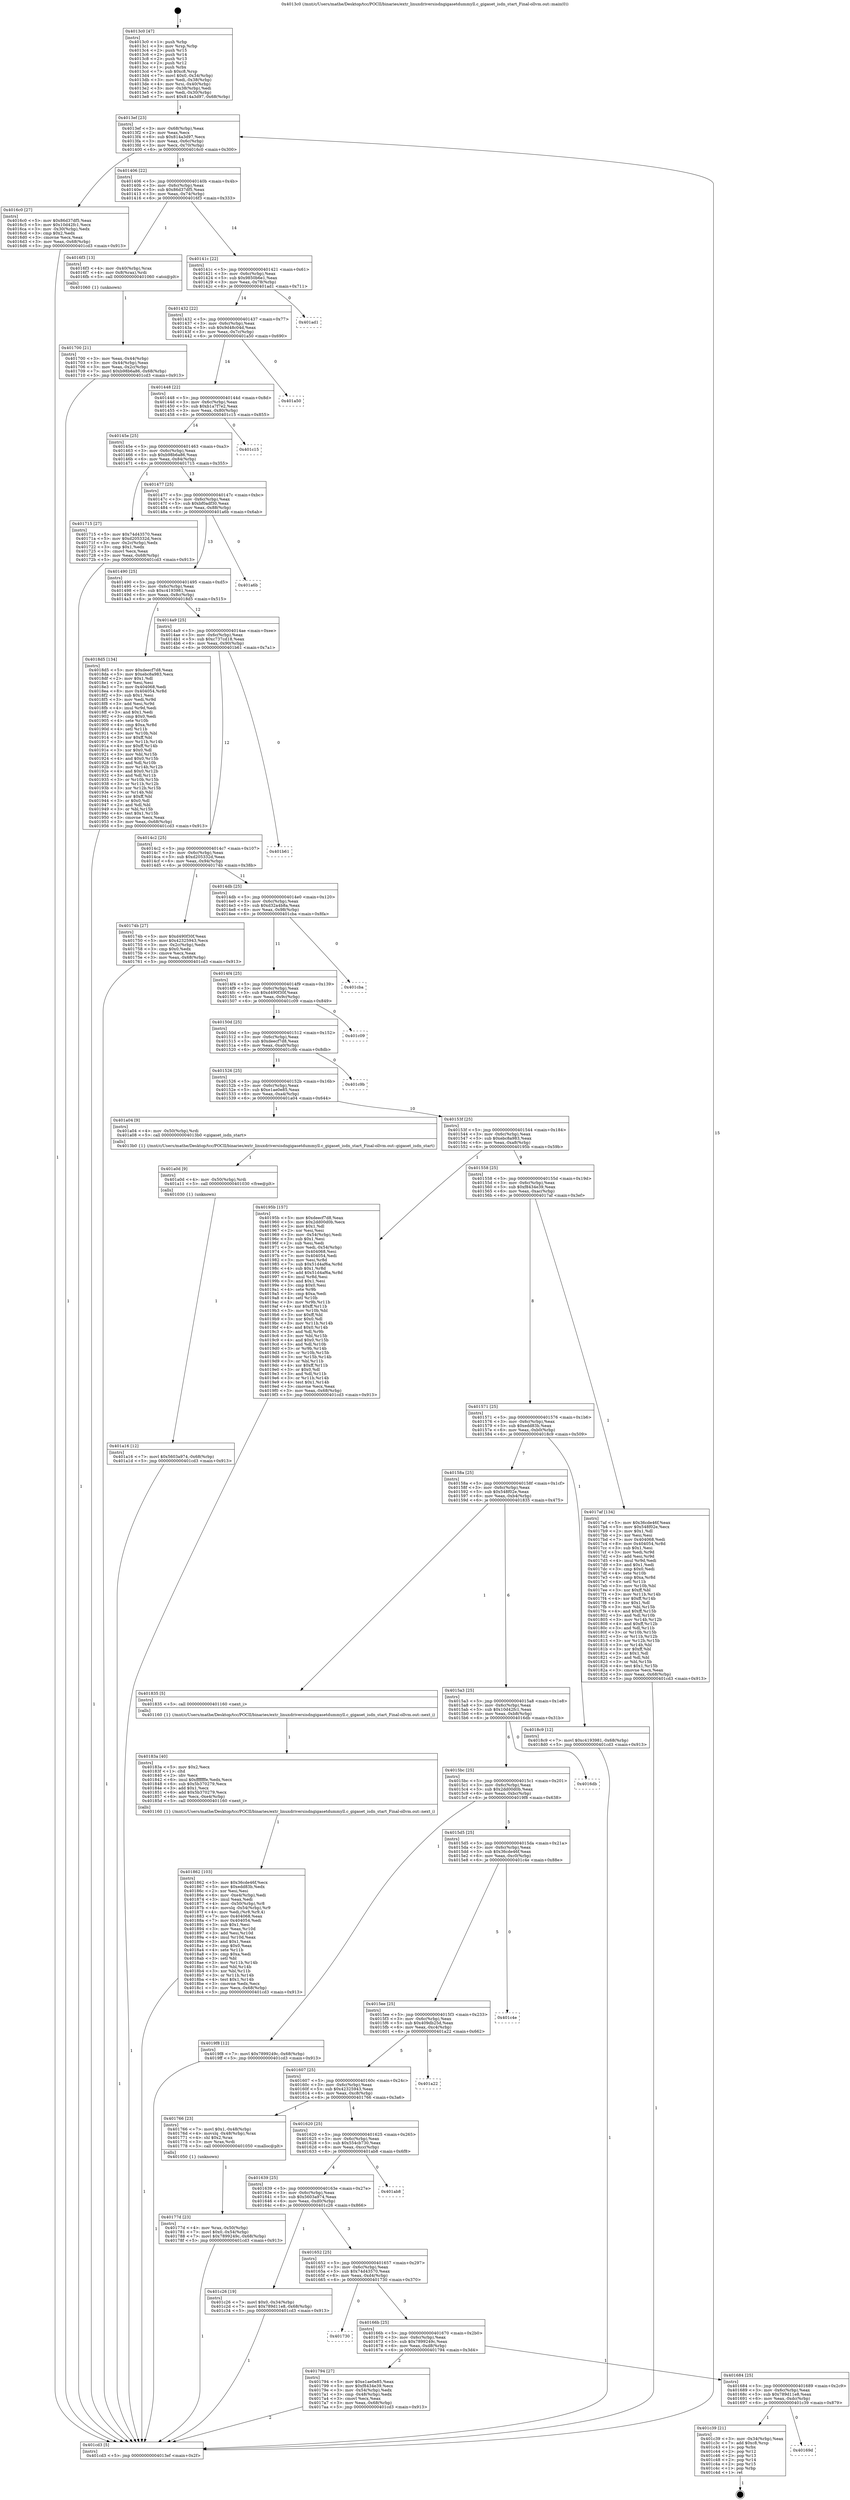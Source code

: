 digraph "0x4013c0" {
  label = "0x4013c0 (/mnt/c/Users/mathe/Desktop/tcc/POCII/binaries/extr_linuxdriversisdngigasetdummyll.c_gigaset_isdn_start_Final-ollvm.out::main(0))"
  labelloc = "t"
  node[shape=record]

  Entry [label="",width=0.3,height=0.3,shape=circle,fillcolor=black,style=filled]
  "0x4013ef" [label="{
     0x4013ef [23]\l
     | [instrs]\l
     &nbsp;&nbsp;0x4013ef \<+3\>: mov -0x68(%rbp),%eax\l
     &nbsp;&nbsp;0x4013f2 \<+2\>: mov %eax,%ecx\l
     &nbsp;&nbsp;0x4013f4 \<+6\>: sub $0x814a3d97,%ecx\l
     &nbsp;&nbsp;0x4013fa \<+3\>: mov %eax,-0x6c(%rbp)\l
     &nbsp;&nbsp;0x4013fd \<+3\>: mov %ecx,-0x70(%rbp)\l
     &nbsp;&nbsp;0x401400 \<+6\>: je 00000000004016c0 \<main+0x300\>\l
  }"]
  "0x4016c0" [label="{
     0x4016c0 [27]\l
     | [instrs]\l
     &nbsp;&nbsp;0x4016c0 \<+5\>: mov $0x86d37df5,%eax\l
     &nbsp;&nbsp;0x4016c5 \<+5\>: mov $0x10d42fc1,%ecx\l
     &nbsp;&nbsp;0x4016ca \<+3\>: mov -0x30(%rbp),%edx\l
     &nbsp;&nbsp;0x4016cd \<+3\>: cmp $0x2,%edx\l
     &nbsp;&nbsp;0x4016d0 \<+3\>: cmovne %ecx,%eax\l
     &nbsp;&nbsp;0x4016d3 \<+3\>: mov %eax,-0x68(%rbp)\l
     &nbsp;&nbsp;0x4016d6 \<+5\>: jmp 0000000000401cd3 \<main+0x913\>\l
  }"]
  "0x401406" [label="{
     0x401406 [22]\l
     | [instrs]\l
     &nbsp;&nbsp;0x401406 \<+5\>: jmp 000000000040140b \<main+0x4b\>\l
     &nbsp;&nbsp;0x40140b \<+3\>: mov -0x6c(%rbp),%eax\l
     &nbsp;&nbsp;0x40140e \<+5\>: sub $0x86d37df5,%eax\l
     &nbsp;&nbsp;0x401413 \<+3\>: mov %eax,-0x74(%rbp)\l
     &nbsp;&nbsp;0x401416 \<+6\>: je 00000000004016f3 \<main+0x333\>\l
  }"]
  "0x401cd3" [label="{
     0x401cd3 [5]\l
     | [instrs]\l
     &nbsp;&nbsp;0x401cd3 \<+5\>: jmp 00000000004013ef \<main+0x2f\>\l
  }"]
  "0x4013c0" [label="{
     0x4013c0 [47]\l
     | [instrs]\l
     &nbsp;&nbsp;0x4013c0 \<+1\>: push %rbp\l
     &nbsp;&nbsp;0x4013c1 \<+3\>: mov %rsp,%rbp\l
     &nbsp;&nbsp;0x4013c4 \<+2\>: push %r15\l
     &nbsp;&nbsp;0x4013c6 \<+2\>: push %r14\l
     &nbsp;&nbsp;0x4013c8 \<+2\>: push %r13\l
     &nbsp;&nbsp;0x4013ca \<+2\>: push %r12\l
     &nbsp;&nbsp;0x4013cc \<+1\>: push %rbx\l
     &nbsp;&nbsp;0x4013cd \<+7\>: sub $0xc8,%rsp\l
     &nbsp;&nbsp;0x4013d4 \<+7\>: movl $0x0,-0x34(%rbp)\l
     &nbsp;&nbsp;0x4013db \<+3\>: mov %edi,-0x38(%rbp)\l
     &nbsp;&nbsp;0x4013de \<+4\>: mov %rsi,-0x40(%rbp)\l
     &nbsp;&nbsp;0x4013e2 \<+3\>: mov -0x38(%rbp),%edi\l
     &nbsp;&nbsp;0x4013e5 \<+3\>: mov %edi,-0x30(%rbp)\l
     &nbsp;&nbsp;0x4013e8 \<+7\>: movl $0x814a3d97,-0x68(%rbp)\l
  }"]
  Exit [label="",width=0.3,height=0.3,shape=circle,fillcolor=black,style=filled,peripheries=2]
  "0x4016f3" [label="{
     0x4016f3 [13]\l
     | [instrs]\l
     &nbsp;&nbsp;0x4016f3 \<+4\>: mov -0x40(%rbp),%rax\l
     &nbsp;&nbsp;0x4016f7 \<+4\>: mov 0x8(%rax),%rdi\l
     &nbsp;&nbsp;0x4016fb \<+5\>: call 0000000000401060 \<atoi@plt\>\l
     | [calls]\l
     &nbsp;&nbsp;0x401060 \{1\} (unknown)\l
  }"]
  "0x40141c" [label="{
     0x40141c [22]\l
     | [instrs]\l
     &nbsp;&nbsp;0x40141c \<+5\>: jmp 0000000000401421 \<main+0x61\>\l
     &nbsp;&nbsp;0x401421 \<+3\>: mov -0x6c(%rbp),%eax\l
     &nbsp;&nbsp;0x401424 \<+5\>: sub $0x9850b6e1,%eax\l
     &nbsp;&nbsp;0x401429 \<+3\>: mov %eax,-0x78(%rbp)\l
     &nbsp;&nbsp;0x40142c \<+6\>: je 0000000000401ad1 \<main+0x711\>\l
  }"]
  "0x401700" [label="{
     0x401700 [21]\l
     | [instrs]\l
     &nbsp;&nbsp;0x401700 \<+3\>: mov %eax,-0x44(%rbp)\l
     &nbsp;&nbsp;0x401703 \<+3\>: mov -0x44(%rbp),%eax\l
     &nbsp;&nbsp;0x401706 \<+3\>: mov %eax,-0x2c(%rbp)\l
     &nbsp;&nbsp;0x401709 \<+7\>: movl $0xb98b6a86,-0x68(%rbp)\l
     &nbsp;&nbsp;0x401710 \<+5\>: jmp 0000000000401cd3 \<main+0x913\>\l
  }"]
  "0x40169d" [label="{
     0x40169d\l
  }", style=dashed]
  "0x401ad1" [label="{
     0x401ad1\l
  }", style=dashed]
  "0x401432" [label="{
     0x401432 [22]\l
     | [instrs]\l
     &nbsp;&nbsp;0x401432 \<+5\>: jmp 0000000000401437 \<main+0x77\>\l
     &nbsp;&nbsp;0x401437 \<+3\>: mov -0x6c(%rbp),%eax\l
     &nbsp;&nbsp;0x40143a \<+5\>: sub $0x9d48c04d,%eax\l
     &nbsp;&nbsp;0x40143f \<+3\>: mov %eax,-0x7c(%rbp)\l
     &nbsp;&nbsp;0x401442 \<+6\>: je 0000000000401a50 \<main+0x690\>\l
  }"]
  "0x401c39" [label="{
     0x401c39 [21]\l
     | [instrs]\l
     &nbsp;&nbsp;0x401c39 \<+3\>: mov -0x34(%rbp),%eax\l
     &nbsp;&nbsp;0x401c3c \<+7\>: add $0xc8,%rsp\l
     &nbsp;&nbsp;0x401c43 \<+1\>: pop %rbx\l
     &nbsp;&nbsp;0x401c44 \<+2\>: pop %r12\l
     &nbsp;&nbsp;0x401c46 \<+2\>: pop %r13\l
     &nbsp;&nbsp;0x401c48 \<+2\>: pop %r14\l
     &nbsp;&nbsp;0x401c4a \<+2\>: pop %r15\l
     &nbsp;&nbsp;0x401c4c \<+1\>: pop %rbp\l
     &nbsp;&nbsp;0x401c4d \<+1\>: ret\l
  }"]
  "0x401a50" [label="{
     0x401a50\l
  }", style=dashed]
  "0x401448" [label="{
     0x401448 [22]\l
     | [instrs]\l
     &nbsp;&nbsp;0x401448 \<+5\>: jmp 000000000040144d \<main+0x8d\>\l
     &nbsp;&nbsp;0x40144d \<+3\>: mov -0x6c(%rbp),%eax\l
     &nbsp;&nbsp;0x401450 \<+5\>: sub $0xb1a7f7e2,%eax\l
     &nbsp;&nbsp;0x401455 \<+3\>: mov %eax,-0x80(%rbp)\l
     &nbsp;&nbsp;0x401458 \<+6\>: je 0000000000401c15 \<main+0x855\>\l
  }"]
  "0x401a16" [label="{
     0x401a16 [12]\l
     | [instrs]\l
     &nbsp;&nbsp;0x401a16 \<+7\>: movl $0x5603a974,-0x68(%rbp)\l
     &nbsp;&nbsp;0x401a1d \<+5\>: jmp 0000000000401cd3 \<main+0x913\>\l
  }"]
  "0x401c15" [label="{
     0x401c15\l
  }", style=dashed]
  "0x40145e" [label="{
     0x40145e [25]\l
     | [instrs]\l
     &nbsp;&nbsp;0x40145e \<+5\>: jmp 0000000000401463 \<main+0xa3\>\l
     &nbsp;&nbsp;0x401463 \<+3\>: mov -0x6c(%rbp),%eax\l
     &nbsp;&nbsp;0x401466 \<+5\>: sub $0xb98b6a86,%eax\l
     &nbsp;&nbsp;0x40146b \<+6\>: mov %eax,-0x84(%rbp)\l
     &nbsp;&nbsp;0x401471 \<+6\>: je 0000000000401715 \<main+0x355\>\l
  }"]
  "0x401a0d" [label="{
     0x401a0d [9]\l
     | [instrs]\l
     &nbsp;&nbsp;0x401a0d \<+4\>: mov -0x50(%rbp),%rdi\l
     &nbsp;&nbsp;0x401a11 \<+5\>: call 0000000000401030 \<free@plt\>\l
     | [calls]\l
     &nbsp;&nbsp;0x401030 \{1\} (unknown)\l
  }"]
  "0x401715" [label="{
     0x401715 [27]\l
     | [instrs]\l
     &nbsp;&nbsp;0x401715 \<+5\>: mov $0x74d43570,%eax\l
     &nbsp;&nbsp;0x40171a \<+5\>: mov $0xd205332d,%ecx\l
     &nbsp;&nbsp;0x40171f \<+3\>: mov -0x2c(%rbp),%edx\l
     &nbsp;&nbsp;0x401722 \<+3\>: cmp $0x1,%edx\l
     &nbsp;&nbsp;0x401725 \<+3\>: cmovl %ecx,%eax\l
     &nbsp;&nbsp;0x401728 \<+3\>: mov %eax,-0x68(%rbp)\l
     &nbsp;&nbsp;0x40172b \<+5\>: jmp 0000000000401cd3 \<main+0x913\>\l
  }"]
  "0x401477" [label="{
     0x401477 [25]\l
     | [instrs]\l
     &nbsp;&nbsp;0x401477 \<+5\>: jmp 000000000040147c \<main+0xbc\>\l
     &nbsp;&nbsp;0x40147c \<+3\>: mov -0x6c(%rbp),%eax\l
     &nbsp;&nbsp;0x40147f \<+5\>: sub $0xbf0adf30,%eax\l
     &nbsp;&nbsp;0x401484 \<+6\>: mov %eax,-0x88(%rbp)\l
     &nbsp;&nbsp;0x40148a \<+6\>: je 0000000000401a6b \<main+0x6ab\>\l
  }"]
  "0x401862" [label="{
     0x401862 [103]\l
     | [instrs]\l
     &nbsp;&nbsp;0x401862 \<+5\>: mov $0x36cde46f,%ecx\l
     &nbsp;&nbsp;0x401867 \<+5\>: mov $0xedd83b,%edx\l
     &nbsp;&nbsp;0x40186c \<+2\>: xor %esi,%esi\l
     &nbsp;&nbsp;0x40186e \<+6\>: mov -0xe4(%rbp),%edi\l
     &nbsp;&nbsp;0x401874 \<+3\>: imul %eax,%edi\l
     &nbsp;&nbsp;0x401877 \<+4\>: mov -0x50(%rbp),%r8\l
     &nbsp;&nbsp;0x40187b \<+4\>: movslq -0x54(%rbp),%r9\l
     &nbsp;&nbsp;0x40187f \<+4\>: mov %edi,(%r8,%r9,4)\l
     &nbsp;&nbsp;0x401883 \<+7\>: mov 0x404068,%eax\l
     &nbsp;&nbsp;0x40188a \<+7\>: mov 0x404054,%edi\l
     &nbsp;&nbsp;0x401891 \<+3\>: sub $0x1,%esi\l
     &nbsp;&nbsp;0x401894 \<+3\>: mov %eax,%r10d\l
     &nbsp;&nbsp;0x401897 \<+3\>: add %esi,%r10d\l
     &nbsp;&nbsp;0x40189a \<+4\>: imul %r10d,%eax\l
     &nbsp;&nbsp;0x40189e \<+3\>: and $0x1,%eax\l
     &nbsp;&nbsp;0x4018a1 \<+3\>: cmp $0x0,%eax\l
     &nbsp;&nbsp;0x4018a4 \<+4\>: sete %r11b\l
     &nbsp;&nbsp;0x4018a8 \<+3\>: cmp $0xa,%edi\l
     &nbsp;&nbsp;0x4018ab \<+3\>: setl %bl\l
     &nbsp;&nbsp;0x4018ae \<+3\>: mov %r11b,%r14b\l
     &nbsp;&nbsp;0x4018b1 \<+3\>: and %bl,%r14b\l
     &nbsp;&nbsp;0x4018b4 \<+3\>: xor %bl,%r11b\l
     &nbsp;&nbsp;0x4018b7 \<+3\>: or %r11b,%r14b\l
     &nbsp;&nbsp;0x4018ba \<+4\>: test $0x1,%r14b\l
     &nbsp;&nbsp;0x4018be \<+3\>: cmovne %edx,%ecx\l
     &nbsp;&nbsp;0x4018c1 \<+3\>: mov %ecx,-0x68(%rbp)\l
     &nbsp;&nbsp;0x4018c4 \<+5\>: jmp 0000000000401cd3 \<main+0x913\>\l
  }"]
  "0x401a6b" [label="{
     0x401a6b\l
  }", style=dashed]
  "0x401490" [label="{
     0x401490 [25]\l
     | [instrs]\l
     &nbsp;&nbsp;0x401490 \<+5\>: jmp 0000000000401495 \<main+0xd5\>\l
     &nbsp;&nbsp;0x401495 \<+3\>: mov -0x6c(%rbp),%eax\l
     &nbsp;&nbsp;0x401498 \<+5\>: sub $0xc4193981,%eax\l
     &nbsp;&nbsp;0x40149d \<+6\>: mov %eax,-0x8c(%rbp)\l
     &nbsp;&nbsp;0x4014a3 \<+6\>: je 00000000004018d5 \<main+0x515\>\l
  }"]
  "0x40183a" [label="{
     0x40183a [40]\l
     | [instrs]\l
     &nbsp;&nbsp;0x40183a \<+5\>: mov $0x2,%ecx\l
     &nbsp;&nbsp;0x40183f \<+1\>: cltd\l
     &nbsp;&nbsp;0x401840 \<+2\>: idiv %ecx\l
     &nbsp;&nbsp;0x401842 \<+6\>: imul $0xfffffffe,%edx,%ecx\l
     &nbsp;&nbsp;0x401848 \<+6\>: sub $0x5b370279,%ecx\l
     &nbsp;&nbsp;0x40184e \<+3\>: add $0x1,%ecx\l
     &nbsp;&nbsp;0x401851 \<+6\>: add $0x5b370279,%ecx\l
     &nbsp;&nbsp;0x401857 \<+6\>: mov %ecx,-0xe4(%rbp)\l
     &nbsp;&nbsp;0x40185d \<+5\>: call 0000000000401160 \<next_i\>\l
     | [calls]\l
     &nbsp;&nbsp;0x401160 \{1\} (/mnt/c/Users/mathe/Desktop/tcc/POCII/binaries/extr_linuxdriversisdngigasetdummyll.c_gigaset_isdn_start_Final-ollvm.out::next_i)\l
  }"]
  "0x4018d5" [label="{
     0x4018d5 [134]\l
     | [instrs]\l
     &nbsp;&nbsp;0x4018d5 \<+5\>: mov $0xdeecf7d8,%eax\l
     &nbsp;&nbsp;0x4018da \<+5\>: mov $0xebc8a983,%ecx\l
     &nbsp;&nbsp;0x4018df \<+2\>: mov $0x1,%dl\l
     &nbsp;&nbsp;0x4018e1 \<+2\>: xor %esi,%esi\l
     &nbsp;&nbsp;0x4018e3 \<+7\>: mov 0x404068,%edi\l
     &nbsp;&nbsp;0x4018ea \<+8\>: mov 0x404054,%r8d\l
     &nbsp;&nbsp;0x4018f2 \<+3\>: sub $0x1,%esi\l
     &nbsp;&nbsp;0x4018f5 \<+3\>: mov %edi,%r9d\l
     &nbsp;&nbsp;0x4018f8 \<+3\>: add %esi,%r9d\l
     &nbsp;&nbsp;0x4018fb \<+4\>: imul %r9d,%edi\l
     &nbsp;&nbsp;0x4018ff \<+3\>: and $0x1,%edi\l
     &nbsp;&nbsp;0x401902 \<+3\>: cmp $0x0,%edi\l
     &nbsp;&nbsp;0x401905 \<+4\>: sete %r10b\l
     &nbsp;&nbsp;0x401909 \<+4\>: cmp $0xa,%r8d\l
     &nbsp;&nbsp;0x40190d \<+4\>: setl %r11b\l
     &nbsp;&nbsp;0x401911 \<+3\>: mov %r10b,%bl\l
     &nbsp;&nbsp;0x401914 \<+3\>: xor $0xff,%bl\l
     &nbsp;&nbsp;0x401917 \<+3\>: mov %r11b,%r14b\l
     &nbsp;&nbsp;0x40191a \<+4\>: xor $0xff,%r14b\l
     &nbsp;&nbsp;0x40191e \<+3\>: xor $0x0,%dl\l
     &nbsp;&nbsp;0x401921 \<+3\>: mov %bl,%r15b\l
     &nbsp;&nbsp;0x401924 \<+4\>: and $0x0,%r15b\l
     &nbsp;&nbsp;0x401928 \<+3\>: and %dl,%r10b\l
     &nbsp;&nbsp;0x40192b \<+3\>: mov %r14b,%r12b\l
     &nbsp;&nbsp;0x40192e \<+4\>: and $0x0,%r12b\l
     &nbsp;&nbsp;0x401932 \<+3\>: and %dl,%r11b\l
     &nbsp;&nbsp;0x401935 \<+3\>: or %r10b,%r15b\l
     &nbsp;&nbsp;0x401938 \<+3\>: or %r11b,%r12b\l
     &nbsp;&nbsp;0x40193b \<+3\>: xor %r12b,%r15b\l
     &nbsp;&nbsp;0x40193e \<+3\>: or %r14b,%bl\l
     &nbsp;&nbsp;0x401941 \<+3\>: xor $0xff,%bl\l
     &nbsp;&nbsp;0x401944 \<+3\>: or $0x0,%dl\l
     &nbsp;&nbsp;0x401947 \<+2\>: and %dl,%bl\l
     &nbsp;&nbsp;0x401949 \<+3\>: or %bl,%r15b\l
     &nbsp;&nbsp;0x40194c \<+4\>: test $0x1,%r15b\l
     &nbsp;&nbsp;0x401950 \<+3\>: cmovne %ecx,%eax\l
     &nbsp;&nbsp;0x401953 \<+3\>: mov %eax,-0x68(%rbp)\l
     &nbsp;&nbsp;0x401956 \<+5\>: jmp 0000000000401cd3 \<main+0x913\>\l
  }"]
  "0x4014a9" [label="{
     0x4014a9 [25]\l
     | [instrs]\l
     &nbsp;&nbsp;0x4014a9 \<+5\>: jmp 00000000004014ae \<main+0xee\>\l
     &nbsp;&nbsp;0x4014ae \<+3\>: mov -0x6c(%rbp),%eax\l
     &nbsp;&nbsp;0x4014b1 \<+5\>: sub $0xc737cd18,%eax\l
     &nbsp;&nbsp;0x4014b6 \<+6\>: mov %eax,-0x90(%rbp)\l
     &nbsp;&nbsp;0x4014bc \<+6\>: je 0000000000401b61 \<main+0x7a1\>\l
  }"]
  "0x401684" [label="{
     0x401684 [25]\l
     | [instrs]\l
     &nbsp;&nbsp;0x401684 \<+5\>: jmp 0000000000401689 \<main+0x2c9\>\l
     &nbsp;&nbsp;0x401689 \<+3\>: mov -0x6c(%rbp),%eax\l
     &nbsp;&nbsp;0x40168c \<+5\>: sub $0x789d11e8,%eax\l
     &nbsp;&nbsp;0x401691 \<+6\>: mov %eax,-0xdc(%rbp)\l
     &nbsp;&nbsp;0x401697 \<+6\>: je 0000000000401c39 \<main+0x879\>\l
  }"]
  "0x401b61" [label="{
     0x401b61\l
  }", style=dashed]
  "0x4014c2" [label="{
     0x4014c2 [25]\l
     | [instrs]\l
     &nbsp;&nbsp;0x4014c2 \<+5\>: jmp 00000000004014c7 \<main+0x107\>\l
     &nbsp;&nbsp;0x4014c7 \<+3\>: mov -0x6c(%rbp),%eax\l
     &nbsp;&nbsp;0x4014ca \<+5\>: sub $0xd205332d,%eax\l
     &nbsp;&nbsp;0x4014cf \<+6\>: mov %eax,-0x94(%rbp)\l
     &nbsp;&nbsp;0x4014d5 \<+6\>: je 000000000040174b \<main+0x38b\>\l
  }"]
  "0x401794" [label="{
     0x401794 [27]\l
     | [instrs]\l
     &nbsp;&nbsp;0x401794 \<+5\>: mov $0xe1ae0e85,%eax\l
     &nbsp;&nbsp;0x401799 \<+5\>: mov $0xf8434e39,%ecx\l
     &nbsp;&nbsp;0x40179e \<+3\>: mov -0x54(%rbp),%edx\l
     &nbsp;&nbsp;0x4017a1 \<+3\>: cmp -0x48(%rbp),%edx\l
     &nbsp;&nbsp;0x4017a4 \<+3\>: cmovl %ecx,%eax\l
     &nbsp;&nbsp;0x4017a7 \<+3\>: mov %eax,-0x68(%rbp)\l
     &nbsp;&nbsp;0x4017aa \<+5\>: jmp 0000000000401cd3 \<main+0x913\>\l
  }"]
  "0x40174b" [label="{
     0x40174b [27]\l
     | [instrs]\l
     &nbsp;&nbsp;0x40174b \<+5\>: mov $0xd490f30f,%eax\l
     &nbsp;&nbsp;0x401750 \<+5\>: mov $0x42325943,%ecx\l
     &nbsp;&nbsp;0x401755 \<+3\>: mov -0x2c(%rbp),%edx\l
     &nbsp;&nbsp;0x401758 \<+3\>: cmp $0x0,%edx\l
     &nbsp;&nbsp;0x40175b \<+3\>: cmove %ecx,%eax\l
     &nbsp;&nbsp;0x40175e \<+3\>: mov %eax,-0x68(%rbp)\l
     &nbsp;&nbsp;0x401761 \<+5\>: jmp 0000000000401cd3 \<main+0x913\>\l
  }"]
  "0x4014db" [label="{
     0x4014db [25]\l
     | [instrs]\l
     &nbsp;&nbsp;0x4014db \<+5\>: jmp 00000000004014e0 \<main+0x120\>\l
     &nbsp;&nbsp;0x4014e0 \<+3\>: mov -0x6c(%rbp),%eax\l
     &nbsp;&nbsp;0x4014e3 \<+5\>: sub $0xd32a4b8a,%eax\l
     &nbsp;&nbsp;0x4014e8 \<+6\>: mov %eax,-0x98(%rbp)\l
     &nbsp;&nbsp;0x4014ee \<+6\>: je 0000000000401cba \<main+0x8fa\>\l
  }"]
  "0x40166b" [label="{
     0x40166b [25]\l
     | [instrs]\l
     &nbsp;&nbsp;0x40166b \<+5\>: jmp 0000000000401670 \<main+0x2b0\>\l
     &nbsp;&nbsp;0x401670 \<+3\>: mov -0x6c(%rbp),%eax\l
     &nbsp;&nbsp;0x401673 \<+5\>: sub $0x7899249c,%eax\l
     &nbsp;&nbsp;0x401678 \<+6\>: mov %eax,-0xd8(%rbp)\l
     &nbsp;&nbsp;0x40167e \<+6\>: je 0000000000401794 \<main+0x3d4\>\l
  }"]
  "0x401cba" [label="{
     0x401cba\l
  }", style=dashed]
  "0x4014f4" [label="{
     0x4014f4 [25]\l
     | [instrs]\l
     &nbsp;&nbsp;0x4014f4 \<+5\>: jmp 00000000004014f9 \<main+0x139\>\l
     &nbsp;&nbsp;0x4014f9 \<+3\>: mov -0x6c(%rbp),%eax\l
     &nbsp;&nbsp;0x4014fc \<+5\>: sub $0xd490f30f,%eax\l
     &nbsp;&nbsp;0x401501 \<+6\>: mov %eax,-0x9c(%rbp)\l
     &nbsp;&nbsp;0x401507 \<+6\>: je 0000000000401c09 \<main+0x849\>\l
  }"]
  "0x401730" [label="{
     0x401730\l
  }", style=dashed]
  "0x401c09" [label="{
     0x401c09\l
  }", style=dashed]
  "0x40150d" [label="{
     0x40150d [25]\l
     | [instrs]\l
     &nbsp;&nbsp;0x40150d \<+5\>: jmp 0000000000401512 \<main+0x152\>\l
     &nbsp;&nbsp;0x401512 \<+3\>: mov -0x6c(%rbp),%eax\l
     &nbsp;&nbsp;0x401515 \<+5\>: sub $0xdeecf7d8,%eax\l
     &nbsp;&nbsp;0x40151a \<+6\>: mov %eax,-0xa0(%rbp)\l
     &nbsp;&nbsp;0x401520 \<+6\>: je 0000000000401c9b \<main+0x8db\>\l
  }"]
  "0x401652" [label="{
     0x401652 [25]\l
     | [instrs]\l
     &nbsp;&nbsp;0x401652 \<+5\>: jmp 0000000000401657 \<main+0x297\>\l
     &nbsp;&nbsp;0x401657 \<+3\>: mov -0x6c(%rbp),%eax\l
     &nbsp;&nbsp;0x40165a \<+5\>: sub $0x74d43570,%eax\l
     &nbsp;&nbsp;0x40165f \<+6\>: mov %eax,-0xd4(%rbp)\l
     &nbsp;&nbsp;0x401665 \<+6\>: je 0000000000401730 \<main+0x370\>\l
  }"]
  "0x401c9b" [label="{
     0x401c9b\l
  }", style=dashed]
  "0x401526" [label="{
     0x401526 [25]\l
     | [instrs]\l
     &nbsp;&nbsp;0x401526 \<+5\>: jmp 000000000040152b \<main+0x16b\>\l
     &nbsp;&nbsp;0x40152b \<+3\>: mov -0x6c(%rbp),%eax\l
     &nbsp;&nbsp;0x40152e \<+5\>: sub $0xe1ae0e85,%eax\l
     &nbsp;&nbsp;0x401533 \<+6\>: mov %eax,-0xa4(%rbp)\l
     &nbsp;&nbsp;0x401539 \<+6\>: je 0000000000401a04 \<main+0x644\>\l
  }"]
  "0x401c26" [label="{
     0x401c26 [19]\l
     | [instrs]\l
     &nbsp;&nbsp;0x401c26 \<+7\>: movl $0x0,-0x34(%rbp)\l
     &nbsp;&nbsp;0x401c2d \<+7\>: movl $0x789d11e8,-0x68(%rbp)\l
     &nbsp;&nbsp;0x401c34 \<+5\>: jmp 0000000000401cd3 \<main+0x913\>\l
  }"]
  "0x401a04" [label="{
     0x401a04 [9]\l
     | [instrs]\l
     &nbsp;&nbsp;0x401a04 \<+4\>: mov -0x50(%rbp),%rdi\l
     &nbsp;&nbsp;0x401a08 \<+5\>: call 00000000004013b0 \<gigaset_isdn_start\>\l
     | [calls]\l
     &nbsp;&nbsp;0x4013b0 \{1\} (/mnt/c/Users/mathe/Desktop/tcc/POCII/binaries/extr_linuxdriversisdngigasetdummyll.c_gigaset_isdn_start_Final-ollvm.out::gigaset_isdn_start)\l
  }"]
  "0x40153f" [label="{
     0x40153f [25]\l
     | [instrs]\l
     &nbsp;&nbsp;0x40153f \<+5\>: jmp 0000000000401544 \<main+0x184\>\l
     &nbsp;&nbsp;0x401544 \<+3\>: mov -0x6c(%rbp),%eax\l
     &nbsp;&nbsp;0x401547 \<+5\>: sub $0xebc8a983,%eax\l
     &nbsp;&nbsp;0x40154c \<+6\>: mov %eax,-0xa8(%rbp)\l
     &nbsp;&nbsp;0x401552 \<+6\>: je 000000000040195b \<main+0x59b\>\l
  }"]
  "0x401639" [label="{
     0x401639 [25]\l
     | [instrs]\l
     &nbsp;&nbsp;0x401639 \<+5\>: jmp 000000000040163e \<main+0x27e\>\l
     &nbsp;&nbsp;0x40163e \<+3\>: mov -0x6c(%rbp),%eax\l
     &nbsp;&nbsp;0x401641 \<+5\>: sub $0x5603a974,%eax\l
     &nbsp;&nbsp;0x401646 \<+6\>: mov %eax,-0xd0(%rbp)\l
     &nbsp;&nbsp;0x40164c \<+6\>: je 0000000000401c26 \<main+0x866\>\l
  }"]
  "0x40195b" [label="{
     0x40195b [157]\l
     | [instrs]\l
     &nbsp;&nbsp;0x40195b \<+5\>: mov $0xdeecf7d8,%eax\l
     &nbsp;&nbsp;0x401960 \<+5\>: mov $0x2dd00d0b,%ecx\l
     &nbsp;&nbsp;0x401965 \<+2\>: mov $0x1,%dl\l
     &nbsp;&nbsp;0x401967 \<+2\>: xor %esi,%esi\l
     &nbsp;&nbsp;0x401969 \<+3\>: mov -0x54(%rbp),%edi\l
     &nbsp;&nbsp;0x40196c \<+3\>: sub $0x1,%esi\l
     &nbsp;&nbsp;0x40196f \<+2\>: sub %esi,%edi\l
     &nbsp;&nbsp;0x401971 \<+3\>: mov %edi,-0x54(%rbp)\l
     &nbsp;&nbsp;0x401974 \<+7\>: mov 0x404068,%esi\l
     &nbsp;&nbsp;0x40197b \<+7\>: mov 0x404054,%edi\l
     &nbsp;&nbsp;0x401982 \<+3\>: mov %esi,%r8d\l
     &nbsp;&nbsp;0x401985 \<+7\>: sub $0x51d4af6a,%r8d\l
     &nbsp;&nbsp;0x40198c \<+4\>: sub $0x1,%r8d\l
     &nbsp;&nbsp;0x401990 \<+7\>: add $0x51d4af6a,%r8d\l
     &nbsp;&nbsp;0x401997 \<+4\>: imul %r8d,%esi\l
     &nbsp;&nbsp;0x40199b \<+3\>: and $0x1,%esi\l
     &nbsp;&nbsp;0x40199e \<+3\>: cmp $0x0,%esi\l
     &nbsp;&nbsp;0x4019a1 \<+4\>: sete %r9b\l
     &nbsp;&nbsp;0x4019a5 \<+3\>: cmp $0xa,%edi\l
     &nbsp;&nbsp;0x4019a8 \<+4\>: setl %r10b\l
     &nbsp;&nbsp;0x4019ac \<+3\>: mov %r9b,%r11b\l
     &nbsp;&nbsp;0x4019af \<+4\>: xor $0xff,%r11b\l
     &nbsp;&nbsp;0x4019b3 \<+3\>: mov %r10b,%bl\l
     &nbsp;&nbsp;0x4019b6 \<+3\>: xor $0xff,%bl\l
     &nbsp;&nbsp;0x4019b9 \<+3\>: xor $0x0,%dl\l
     &nbsp;&nbsp;0x4019bc \<+3\>: mov %r11b,%r14b\l
     &nbsp;&nbsp;0x4019bf \<+4\>: and $0x0,%r14b\l
     &nbsp;&nbsp;0x4019c3 \<+3\>: and %dl,%r9b\l
     &nbsp;&nbsp;0x4019c6 \<+3\>: mov %bl,%r15b\l
     &nbsp;&nbsp;0x4019c9 \<+4\>: and $0x0,%r15b\l
     &nbsp;&nbsp;0x4019cd \<+3\>: and %dl,%r10b\l
     &nbsp;&nbsp;0x4019d0 \<+3\>: or %r9b,%r14b\l
     &nbsp;&nbsp;0x4019d3 \<+3\>: or %r10b,%r15b\l
     &nbsp;&nbsp;0x4019d6 \<+3\>: xor %r15b,%r14b\l
     &nbsp;&nbsp;0x4019d9 \<+3\>: or %bl,%r11b\l
     &nbsp;&nbsp;0x4019dc \<+4\>: xor $0xff,%r11b\l
     &nbsp;&nbsp;0x4019e0 \<+3\>: or $0x0,%dl\l
     &nbsp;&nbsp;0x4019e3 \<+3\>: and %dl,%r11b\l
     &nbsp;&nbsp;0x4019e6 \<+3\>: or %r11b,%r14b\l
     &nbsp;&nbsp;0x4019e9 \<+4\>: test $0x1,%r14b\l
     &nbsp;&nbsp;0x4019ed \<+3\>: cmovne %ecx,%eax\l
     &nbsp;&nbsp;0x4019f0 \<+3\>: mov %eax,-0x68(%rbp)\l
     &nbsp;&nbsp;0x4019f3 \<+5\>: jmp 0000000000401cd3 \<main+0x913\>\l
  }"]
  "0x401558" [label="{
     0x401558 [25]\l
     | [instrs]\l
     &nbsp;&nbsp;0x401558 \<+5\>: jmp 000000000040155d \<main+0x19d\>\l
     &nbsp;&nbsp;0x40155d \<+3\>: mov -0x6c(%rbp),%eax\l
     &nbsp;&nbsp;0x401560 \<+5\>: sub $0xf8434e39,%eax\l
     &nbsp;&nbsp;0x401565 \<+6\>: mov %eax,-0xac(%rbp)\l
     &nbsp;&nbsp;0x40156b \<+6\>: je 00000000004017af \<main+0x3ef\>\l
  }"]
  "0x401ab8" [label="{
     0x401ab8\l
  }", style=dashed]
  "0x4017af" [label="{
     0x4017af [134]\l
     | [instrs]\l
     &nbsp;&nbsp;0x4017af \<+5\>: mov $0x36cde46f,%eax\l
     &nbsp;&nbsp;0x4017b4 \<+5\>: mov $0x548f02e,%ecx\l
     &nbsp;&nbsp;0x4017b9 \<+2\>: mov $0x1,%dl\l
     &nbsp;&nbsp;0x4017bb \<+2\>: xor %esi,%esi\l
     &nbsp;&nbsp;0x4017bd \<+7\>: mov 0x404068,%edi\l
     &nbsp;&nbsp;0x4017c4 \<+8\>: mov 0x404054,%r8d\l
     &nbsp;&nbsp;0x4017cc \<+3\>: sub $0x1,%esi\l
     &nbsp;&nbsp;0x4017cf \<+3\>: mov %edi,%r9d\l
     &nbsp;&nbsp;0x4017d2 \<+3\>: add %esi,%r9d\l
     &nbsp;&nbsp;0x4017d5 \<+4\>: imul %r9d,%edi\l
     &nbsp;&nbsp;0x4017d9 \<+3\>: and $0x1,%edi\l
     &nbsp;&nbsp;0x4017dc \<+3\>: cmp $0x0,%edi\l
     &nbsp;&nbsp;0x4017df \<+4\>: sete %r10b\l
     &nbsp;&nbsp;0x4017e3 \<+4\>: cmp $0xa,%r8d\l
     &nbsp;&nbsp;0x4017e7 \<+4\>: setl %r11b\l
     &nbsp;&nbsp;0x4017eb \<+3\>: mov %r10b,%bl\l
     &nbsp;&nbsp;0x4017ee \<+3\>: xor $0xff,%bl\l
     &nbsp;&nbsp;0x4017f1 \<+3\>: mov %r11b,%r14b\l
     &nbsp;&nbsp;0x4017f4 \<+4\>: xor $0xff,%r14b\l
     &nbsp;&nbsp;0x4017f8 \<+3\>: xor $0x1,%dl\l
     &nbsp;&nbsp;0x4017fb \<+3\>: mov %bl,%r15b\l
     &nbsp;&nbsp;0x4017fe \<+4\>: and $0xff,%r15b\l
     &nbsp;&nbsp;0x401802 \<+3\>: and %dl,%r10b\l
     &nbsp;&nbsp;0x401805 \<+3\>: mov %r14b,%r12b\l
     &nbsp;&nbsp;0x401808 \<+4\>: and $0xff,%r12b\l
     &nbsp;&nbsp;0x40180c \<+3\>: and %dl,%r11b\l
     &nbsp;&nbsp;0x40180f \<+3\>: or %r10b,%r15b\l
     &nbsp;&nbsp;0x401812 \<+3\>: or %r11b,%r12b\l
     &nbsp;&nbsp;0x401815 \<+3\>: xor %r12b,%r15b\l
     &nbsp;&nbsp;0x401818 \<+3\>: or %r14b,%bl\l
     &nbsp;&nbsp;0x40181b \<+3\>: xor $0xff,%bl\l
     &nbsp;&nbsp;0x40181e \<+3\>: or $0x1,%dl\l
     &nbsp;&nbsp;0x401821 \<+2\>: and %dl,%bl\l
     &nbsp;&nbsp;0x401823 \<+3\>: or %bl,%r15b\l
     &nbsp;&nbsp;0x401826 \<+4\>: test $0x1,%r15b\l
     &nbsp;&nbsp;0x40182a \<+3\>: cmovne %ecx,%eax\l
     &nbsp;&nbsp;0x40182d \<+3\>: mov %eax,-0x68(%rbp)\l
     &nbsp;&nbsp;0x401830 \<+5\>: jmp 0000000000401cd3 \<main+0x913\>\l
  }"]
  "0x401571" [label="{
     0x401571 [25]\l
     | [instrs]\l
     &nbsp;&nbsp;0x401571 \<+5\>: jmp 0000000000401576 \<main+0x1b6\>\l
     &nbsp;&nbsp;0x401576 \<+3\>: mov -0x6c(%rbp),%eax\l
     &nbsp;&nbsp;0x401579 \<+5\>: sub $0xedd83b,%eax\l
     &nbsp;&nbsp;0x40157e \<+6\>: mov %eax,-0xb0(%rbp)\l
     &nbsp;&nbsp;0x401584 \<+6\>: je 00000000004018c9 \<main+0x509\>\l
  }"]
  "0x40177d" [label="{
     0x40177d [23]\l
     | [instrs]\l
     &nbsp;&nbsp;0x40177d \<+4\>: mov %rax,-0x50(%rbp)\l
     &nbsp;&nbsp;0x401781 \<+7\>: movl $0x0,-0x54(%rbp)\l
     &nbsp;&nbsp;0x401788 \<+7\>: movl $0x7899249c,-0x68(%rbp)\l
     &nbsp;&nbsp;0x40178f \<+5\>: jmp 0000000000401cd3 \<main+0x913\>\l
  }"]
  "0x4018c9" [label="{
     0x4018c9 [12]\l
     | [instrs]\l
     &nbsp;&nbsp;0x4018c9 \<+7\>: movl $0xc4193981,-0x68(%rbp)\l
     &nbsp;&nbsp;0x4018d0 \<+5\>: jmp 0000000000401cd3 \<main+0x913\>\l
  }"]
  "0x40158a" [label="{
     0x40158a [25]\l
     | [instrs]\l
     &nbsp;&nbsp;0x40158a \<+5\>: jmp 000000000040158f \<main+0x1cf\>\l
     &nbsp;&nbsp;0x40158f \<+3\>: mov -0x6c(%rbp),%eax\l
     &nbsp;&nbsp;0x401592 \<+5\>: sub $0x548f02e,%eax\l
     &nbsp;&nbsp;0x401597 \<+6\>: mov %eax,-0xb4(%rbp)\l
     &nbsp;&nbsp;0x40159d \<+6\>: je 0000000000401835 \<main+0x475\>\l
  }"]
  "0x401620" [label="{
     0x401620 [25]\l
     | [instrs]\l
     &nbsp;&nbsp;0x401620 \<+5\>: jmp 0000000000401625 \<main+0x265\>\l
     &nbsp;&nbsp;0x401625 \<+3\>: mov -0x6c(%rbp),%eax\l
     &nbsp;&nbsp;0x401628 \<+5\>: sub $0x554cb730,%eax\l
     &nbsp;&nbsp;0x40162d \<+6\>: mov %eax,-0xcc(%rbp)\l
     &nbsp;&nbsp;0x401633 \<+6\>: je 0000000000401ab8 \<main+0x6f8\>\l
  }"]
  "0x401835" [label="{
     0x401835 [5]\l
     | [instrs]\l
     &nbsp;&nbsp;0x401835 \<+5\>: call 0000000000401160 \<next_i\>\l
     | [calls]\l
     &nbsp;&nbsp;0x401160 \{1\} (/mnt/c/Users/mathe/Desktop/tcc/POCII/binaries/extr_linuxdriversisdngigasetdummyll.c_gigaset_isdn_start_Final-ollvm.out::next_i)\l
  }"]
  "0x4015a3" [label="{
     0x4015a3 [25]\l
     | [instrs]\l
     &nbsp;&nbsp;0x4015a3 \<+5\>: jmp 00000000004015a8 \<main+0x1e8\>\l
     &nbsp;&nbsp;0x4015a8 \<+3\>: mov -0x6c(%rbp),%eax\l
     &nbsp;&nbsp;0x4015ab \<+5\>: sub $0x10d42fc1,%eax\l
     &nbsp;&nbsp;0x4015b0 \<+6\>: mov %eax,-0xb8(%rbp)\l
     &nbsp;&nbsp;0x4015b6 \<+6\>: je 00000000004016db \<main+0x31b\>\l
  }"]
  "0x401766" [label="{
     0x401766 [23]\l
     | [instrs]\l
     &nbsp;&nbsp;0x401766 \<+7\>: movl $0x1,-0x48(%rbp)\l
     &nbsp;&nbsp;0x40176d \<+4\>: movslq -0x48(%rbp),%rax\l
     &nbsp;&nbsp;0x401771 \<+4\>: shl $0x2,%rax\l
     &nbsp;&nbsp;0x401775 \<+3\>: mov %rax,%rdi\l
     &nbsp;&nbsp;0x401778 \<+5\>: call 0000000000401050 \<malloc@plt\>\l
     | [calls]\l
     &nbsp;&nbsp;0x401050 \{1\} (unknown)\l
  }"]
  "0x4016db" [label="{
     0x4016db\l
  }", style=dashed]
  "0x4015bc" [label="{
     0x4015bc [25]\l
     | [instrs]\l
     &nbsp;&nbsp;0x4015bc \<+5\>: jmp 00000000004015c1 \<main+0x201\>\l
     &nbsp;&nbsp;0x4015c1 \<+3\>: mov -0x6c(%rbp),%eax\l
     &nbsp;&nbsp;0x4015c4 \<+5\>: sub $0x2dd00d0b,%eax\l
     &nbsp;&nbsp;0x4015c9 \<+6\>: mov %eax,-0xbc(%rbp)\l
     &nbsp;&nbsp;0x4015cf \<+6\>: je 00000000004019f8 \<main+0x638\>\l
  }"]
  "0x401607" [label="{
     0x401607 [25]\l
     | [instrs]\l
     &nbsp;&nbsp;0x401607 \<+5\>: jmp 000000000040160c \<main+0x24c\>\l
     &nbsp;&nbsp;0x40160c \<+3\>: mov -0x6c(%rbp),%eax\l
     &nbsp;&nbsp;0x40160f \<+5\>: sub $0x42325943,%eax\l
     &nbsp;&nbsp;0x401614 \<+6\>: mov %eax,-0xc8(%rbp)\l
     &nbsp;&nbsp;0x40161a \<+6\>: je 0000000000401766 \<main+0x3a6\>\l
  }"]
  "0x4019f8" [label="{
     0x4019f8 [12]\l
     | [instrs]\l
     &nbsp;&nbsp;0x4019f8 \<+7\>: movl $0x7899249c,-0x68(%rbp)\l
     &nbsp;&nbsp;0x4019ff \<+5\>: jmp 0000000000401cd3 \<main+0x913\>\l
  }"]
  "0x4015d5" [label="{
     0x4015d5 [25]\l
     | [instrs]\l
     &nbsp;&nbsp;0x4015d5 \<+5\>: jmp 00000000004015da \<main+0x21a\>\l
     &nbsp;&nbsp;0x4015da \<+3\>: mov -0x6c(%rbp),%eax\l
     &nbsp;&nbsp;0x4015dd \<+5\>: sub $0x36cde46f,%eax\l
     &nbsp;&nbsp;0x4015e2 \<+6\>: mov %eax,-0xc0(%rbp)\l
     &nbsp;&nbsp;0x4015e8 \<+6\>: je 0000000000401c4e \<main+0x88e\>\l
  }"]
  "0x401a22" [label="{
     0x401a22\l
  }", style=dashed]
  "0x401c4e" [label="{
     0x401c4e\l
  }", style=dashed]
  "0x4015ee" [label="{
     0x4015ee [25]\l
     | [instrs]\l
     &nbsp;&nbsp;0x4015ee \<+5\>: jmp 00000000004015f3 \<main+0x233\>\l
     &nbsp;&nbsp;0x4015f3 \<+3\>: mov -0x6c(%rbp),%eax\l
     &nbsp;&nbsp;0x4015f6 \<+5\>: sub $0x409db25d,%eax\l
     &nbsp;&nbsp;0x4015fb \<+6\>: mov %eax,-0xc4(%rbp)\l
     &nbsp;&nbsp;0x401601 \<+6\>: je 0000000000401a22 \<main+0x662\>\l
  }"]
  Entry -> "0x4013c0" [label=" 1"]
  "0x4013ef" -> "0x4016c0" [label=" 1"]
  "0x4013ef" -> "0x401406" [label=" 15"]
  "0x4016c0" -> "0x401cd3" [label=" 1"]
  "0x4013c0" -> "0x4013ef" [label=" 1"]
  "0x401cd3" -> "0x4013ef" [label=" 15"]
  "0x401c39" -> Exit [label=" 1"]
  "0x401406" -> "0x4016f3" [label=" 1"]
  "0x401406" -> "0x40141c" [label=" 14"]
  "0x4016f3" -> "0x401700" [label=" 1"]
  "0x401700" -> "0x401cd3" [label=" 1"]
  "0x401684" -> "0x40169d" [label=" 0"]
  "0x40141c" -> "0x401ad1" [label=" 0"]
  "0x40141c" -> "0x401432" [label=" 14"]
  "0x401684" -> "0x401c39" [label=" 1"]
  "0x401432" -> "0x401a50" [label=" 0"]
  "0x401432" -> "0x401448" [label=" 14"]
  "0x401c26" -> "0x401cd3" [label=" 1"]
  "0x401448" -> "0x401c15" [label=" 0"]
  "0x401448" -> "0x40145e" [label=" 14"]
  "0x401a16" -> "0x401cd3" [label=" 1"]
  "0x40145e" -> "0x401715" [label=" 1"]
  "0x40145e" -> "0x401477" [label=" 13"]
  "0x401715" -> "0x401cd3" [label=" 1"]
  "0x401a0d" -> "0x401a16" [label=" 1"]
  "0x401477" -> "0x401a6b" [label=" 0"]
  "0x401477" -> "0x401490" [label=" 13"]
  "0x401a04" -> "0x401a0d" [label=" 1"]
  "0x401490" -> "0x4018d5" [label=" 1"]
  "0x401490" -> "0x4014a9" [label=" 12"]
  "0x4019f8" -> "0x401cd3" [label=" 1"]
  "0x4014a9" -> "0x401b61" [label=" 0"]
  "0x4014a9" -> "0x4014c2" [label=" 12"]
  "0x40195b" -> "0x401cd3" [label=" 1"]
  "0x4014c2" -> "0x40174b" [label=" 1"]
  "0x4014c2" -> "0x4014db" [label=" 11"]
  "0x40174b" -> "0x401cd3" [label=" 1"]
  "0x4018d5" -> "0x401cd3" [label=" 1"]
  "0x4014db" -> "0x401cba" [label=" 0"]
  "0x4014db" -> "0x4014f4" [label=" 11"]
  "0x401862" -> "0x401cd3" [label=" 1"]
  "0x4014f4" -> "0x401c09" [label=" 0"]
  "0x4014f4" -> "0x40150d" [label=" 11"]
  "0x40183a" -> "0x401862" [label=" 1"]
  "0x40150d" -> "0x401c9b" [label=" 0"]
  "0x40150d" -> "0x401526" [label=" 11"]
  "0x4017af" -> "0x401cd3" [label=" 1"]
  "0x401526" -> "0x401a04" [label=" 1"]
  "0x401526" -> "0x40153f" [label=" 10"]
  "0x401794" -> "0x401cd3" [label=" 2"]
  "0x40153f" -> "0x40195b" [label=" 1"]
  "0x40153f" -> "0x401558" [label=" 9"]
  "0x40166b" -> "0x401794" [label=" 2"]
  "0x401558" -> "0x4017af" [label=" 1"]
  "0x401558" -> "0x401571" [label=" 8"]
  "0x4018c9" -> "0x401cd3" [label=" 1"]
  "0x401571" -> "0x4018c9" [label=" 1"]
  "0x401571" -> "0x40158a" [label=" 7"]
  "0x401652" -> "0x401730" [label=" 0"]
  "0x40158a" -> "0x401835" [label=" 1"]
  "0x40158a" -> "0x4015a3" [label=" 6"]
  "0x401835" -> "0x40183a" [label=" 1"]
  "0x4015a3" -> "0x4016db" [label=" 0"]
  "0x4015a3" -> "0x4015bc" [label=" 6"]
  "0x401639" -> "0x401652" [label=" 3"]
  "0x4015bc" -> "0x4019f8" [label=" 1"]
  "0x4015bc" -> "0x4015d5" [label=" 5"]
  "0x40166b" -> "0x401684" [label=" 1"]
  "0x4015d5" -> "0x401c4e" [label=" 0"]
  "0x4015d5" -> "0x4015ee" [label=" 5"]
  "0x401620" -> "0x401639" [label=" 4"]
  "0x4015ee" -> "0x401a22" [label=" 0"]
  "0x4015ee" -> "0x401607" [label=" 5"]
  "0x401639" -> "0x401c26" [label=" 1"]
  "0x401607" -> "0x401766" [label=" 1"]
  "0x401607" -> "0x401620" [label=" 4"]
  "0x401766" -> "0x40177d" [label=" 1"]
  "0x40177d" -> "0x401cd3" [label=" 1"]
  "0x401652" -> "0x40166b" [label=" 3"]
  "0x401620" -> "0x401ab8" [label=" 0"]
}
